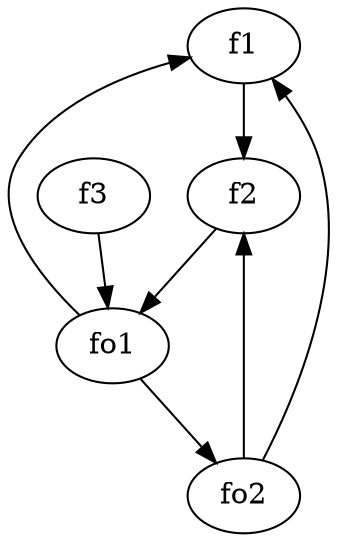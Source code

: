 strict digraph  {
f1;
f2;
f3;
fo1;
fo2;
f1 -> f2  [weight=2];
f2 -> fo1  [weight=2];
f3 -> fo1  [weight=2];
fo1 -> fo2  [weight=2];
fo1 -> f1  [weight=2];
fo2 -> f2  [weight=2];
fo2 -> f1  [weight=2];
}
